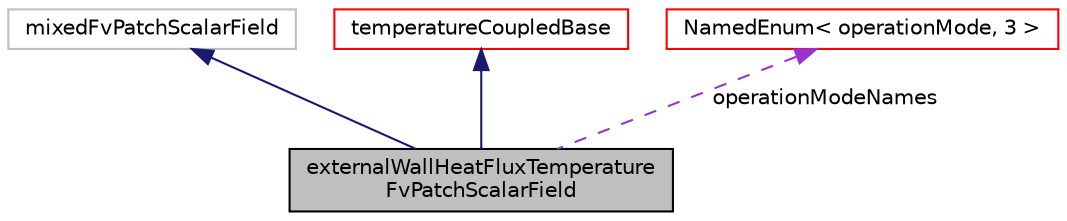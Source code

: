 digraph "externalWallHeatFluxTemperatureFvPatchScalarField"
{
  bgcolor="transparent";
  edge [fontname="Helvetica",fontsize="10",labelfontname="Helvetica",labelfontsize="10"];
  node [fontname="Helvetica",fontsize="10",shape=record];
  Node1 [label="externalWallHeatFluxTemperature\lFvPatchScalarField",height=0.2,width=0.4,color="black", fillcolor="grey75", style="filled", fontcolor="black"];
  Node2 -> Node1 [dir="back",color="midnightblue",fontsize="10",style="solid",fontname="Helvetica"];
  Node2 [label="mixedFvPatchScalarField",height=0.2,width=0.4,color="grey75"];
  Node3 -> Node1 [dir="back",color="midnightblue",fontsize="10",style="solid",fontname="Helvetica"];
  Node3 [label="temperatureCoupledBase",height=0.2,width=0.4,color="red",URL="$a02637.html",tooltip="Common functions for use in temperature coupled boundaries. "];
  Node4 -> Node1 [dir="back",color="darkorchid3",fontsize="10",style="dashed",label=" operationModeNames" ,fontname="Helvetica"];
  Node4 [label="NamedEnum\< operationMode, 3 \>",height=0.2,width=0.4,color="red",URL="$a01601.html"];
}
